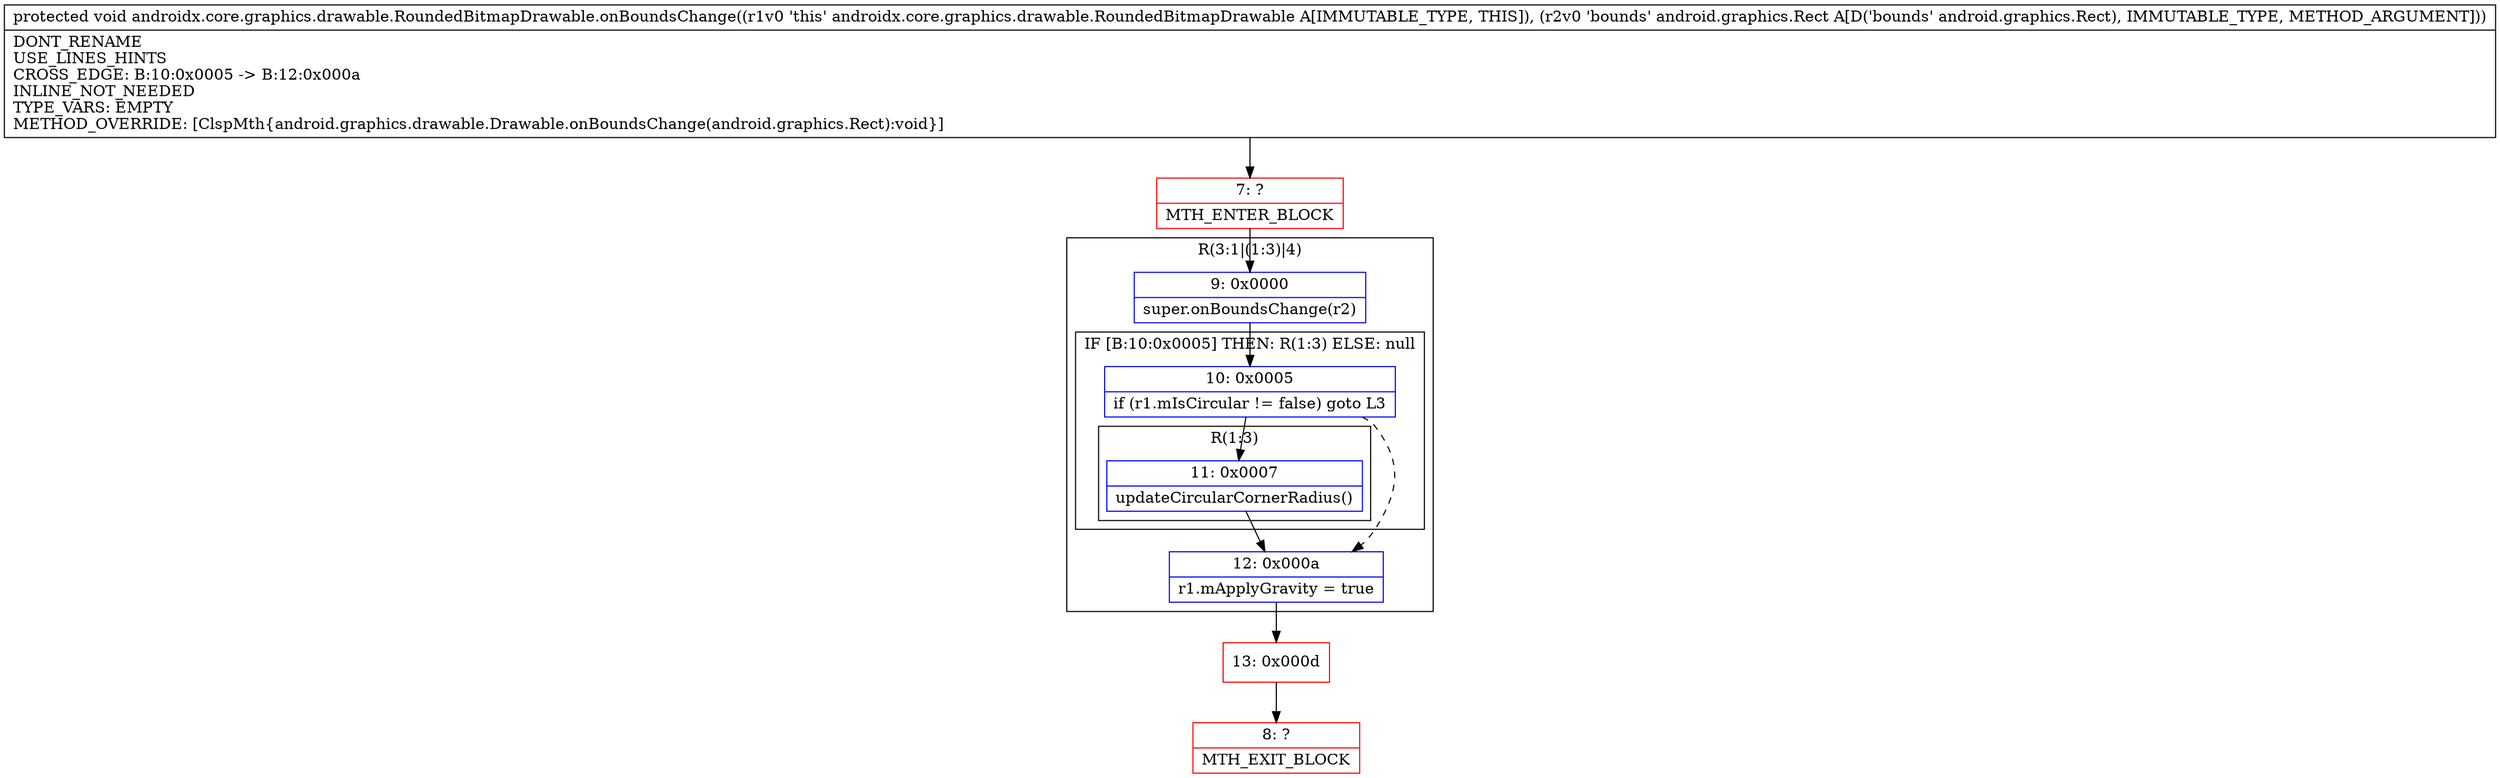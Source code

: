 digraph "CFG forandroidx.core.graphics.drawable.RoundedBitmapDrawable.onBoundsChange(Landroid\/graphics\/Rect;)V" {
subgraph cluster_Region_55653532 {
label = "R(3:1|(1:3)|4)";
node [shape=record,color=blue];
Node_9 [shape=record,label="{9\:\ 0x0000|super.onBoundsChange(r2)\l}"];
subgraph cluster_IfRegion_242853541 {
label = "IF [B:10:0x0005] THEN: R(1:3) ELSE: null";
node [shape=record,color=blue];
Node_10 [shape=record,label="{10\:\ 0x0005|if (r1.mIsCircular != false) goto L3\l}"];
subgraph cluster_Region_614612087 {
label = "R(1:3)";
node [shape=record,color=blue];
Node_11 [shape=record,label="{11\:\ 0x0007|updateCircularCornerRadius()\l}"];
}
}
Node_12 [shape=record,label="{12\:\ 0x000a|r1.mApplyGravity = true\l}"];
}
Node_7 [shape=record,color=red,label="{7\:\ ?|MTH_ENTER_BLOCK\l}"];
Node_13 [shape=record,color=red,label="{13\:\ 0x000d}"];
Node_8 [shape=record,color=red,label="{8\:\ ?|MTH_EXIT_BLOCK\l}"];
MethodNode[shape=record,label="{protected void androidx.core.graphics.drawable.RoundedBitmapDrawable.onBoundsChange((r1v0 'this' androidx.core.graphics.drawable.RoundedBitmapDrawable A[IMMUTABLE_TYPE, THIS]), (r2v0 'bounds' android.graphics.Rect A[D('bounds' android.graphics.Rect), IMMUTABLE_TYPE, METHOD_ARGUMENT]))  | DONT_RENAME\lUSE_LINES_HINTS\lCROSS_EDGE: B:10:0x0005 \-\> B:12:0x000a\lINLINE_NOT_NEEDED\lTYPE_VARS: EMPTY\lMETHOD_OVERRIDE: [ClspMth\{android.graphics.drawable.Drawable.onBoundsChange(android.graphics.Rect):void\}]\l}"];
MethodNode -> Node_7;Node_9 -> Node_10;
Node_10 -> Node_11;
Node_10 -> Node_12[style=dashed];
Node_11 -> Node_12;
Node_12 -> Node_13;
Node_7 -> Node_9;
Node_13 -> Node_8;
}

